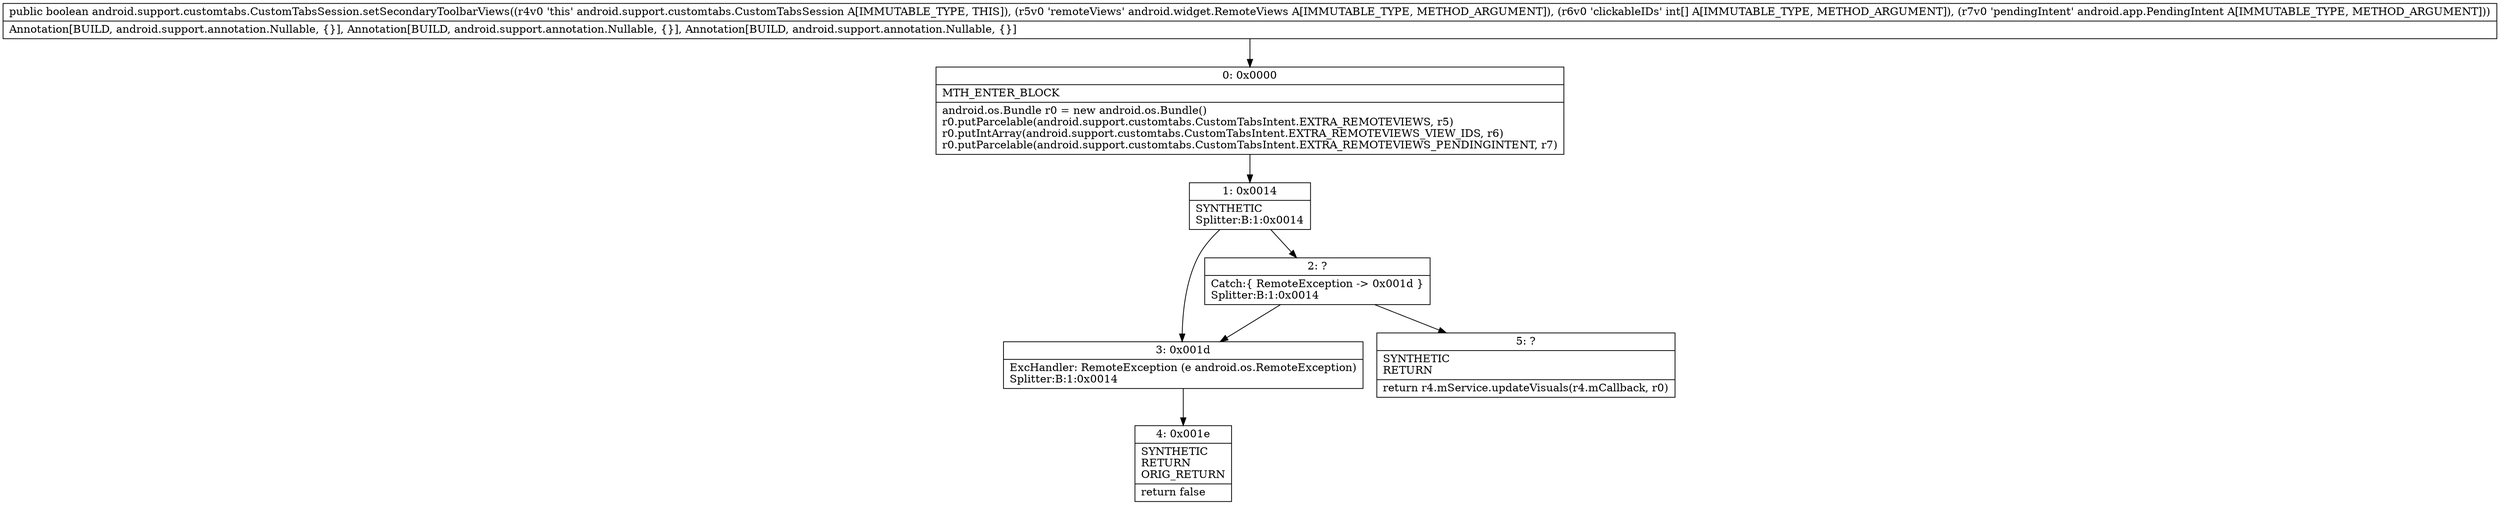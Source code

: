 digraph "CFG forandroid.support.customtabs.CustomTabsSession.setSecondaryToolbarViews(Landroid\/widget\/RemoteViews;[ILandroid\/app\/PendingIntent;)Z" {
Node_0 [shape=record,label="{0\:\ 0x0000|MTH_ENTER_BLOCK\l|android.os.Bundle r0 = new android.os.Bundle()\lr0.putParcelable(android.support.customtabs.CustomTabsIntent.EXTRA_REMOTEVIEWS, r5)\lr0.putIntArray(android.support.customtabs.CustomTabsIntent.EXTRA_REMOTEVIEWS_VIEW_IDS, r6)\lr0.putParcelable(android.support.customtabs.CustomTabsIntent.EXTRA_REMOTEVIEWS_PENDINGINTENT, r7)\l}"];
Node_1 [shape=record,label="{1\:\ 0x0014|SYNTHETIC\lSplitter:B:1:0x0014\l}"];
Node_2 [shape=record,label="{2\:\ ?|Catch:\{ RemoteException \-\> 0x001d \}\lSplitter:B:1:0x0014\l}"];
Node_3 [shape=record,label="{3\:\ 0x001d|ExcHandler: RemoteException (e android.os.RemoteException)\lSplitter:B:1:0x0014\l}"];
Node_4 [shape=record,label="{4\:\ 0x001e|SYNTHETIC\lRETURN\lORIG_RETURN\l|return false\l}"];
Node_5 [shape=record,label="{5\:\ ?|SYNTHETIC\lRETURN\l|return r4.mService.updateVisuals(r4.mCallback, r0)\l}"];
MethodNode[shape=record,label="{public boolean android.support.customtabs.CustomTabsSession.setSecondaryToolbarViews((r4v0 'this' android.support.customtabs.CustomTabsSession A[IMMUTABLE_TYPE, THIS]), (r5v0 'remoteViews' android.widget.RemoteViews A[IMMUTABLE_TYPE, METHOD_ARGUMENT]), (r6v0 'clickableIDs' int[] A[IMMUTABLE_TYPE, METHOD_ARGUMENT]), (r7v0 'pendingIntent' android.app.PendingIntent A[IMMUTABLE_TYPE, METHOD_ARGUMENT]))  | Annotation[BUILD, android.support.annotation.Nullable, \{\}], Annotation[BUILD, android.support.annotation.Nullable, \{\}], Annotation[BUILD, android.support.annotation.Nullable, \{\}]\l}"];
MethodNode -> Node_0;
Node_0 -> Node_1;
Node_1 -> Node_2;
Node_1 -> Node_3;
Node_2 -> Node_3;
Node_2 -> Node_5;
Node_3 -> Node_4;
}

